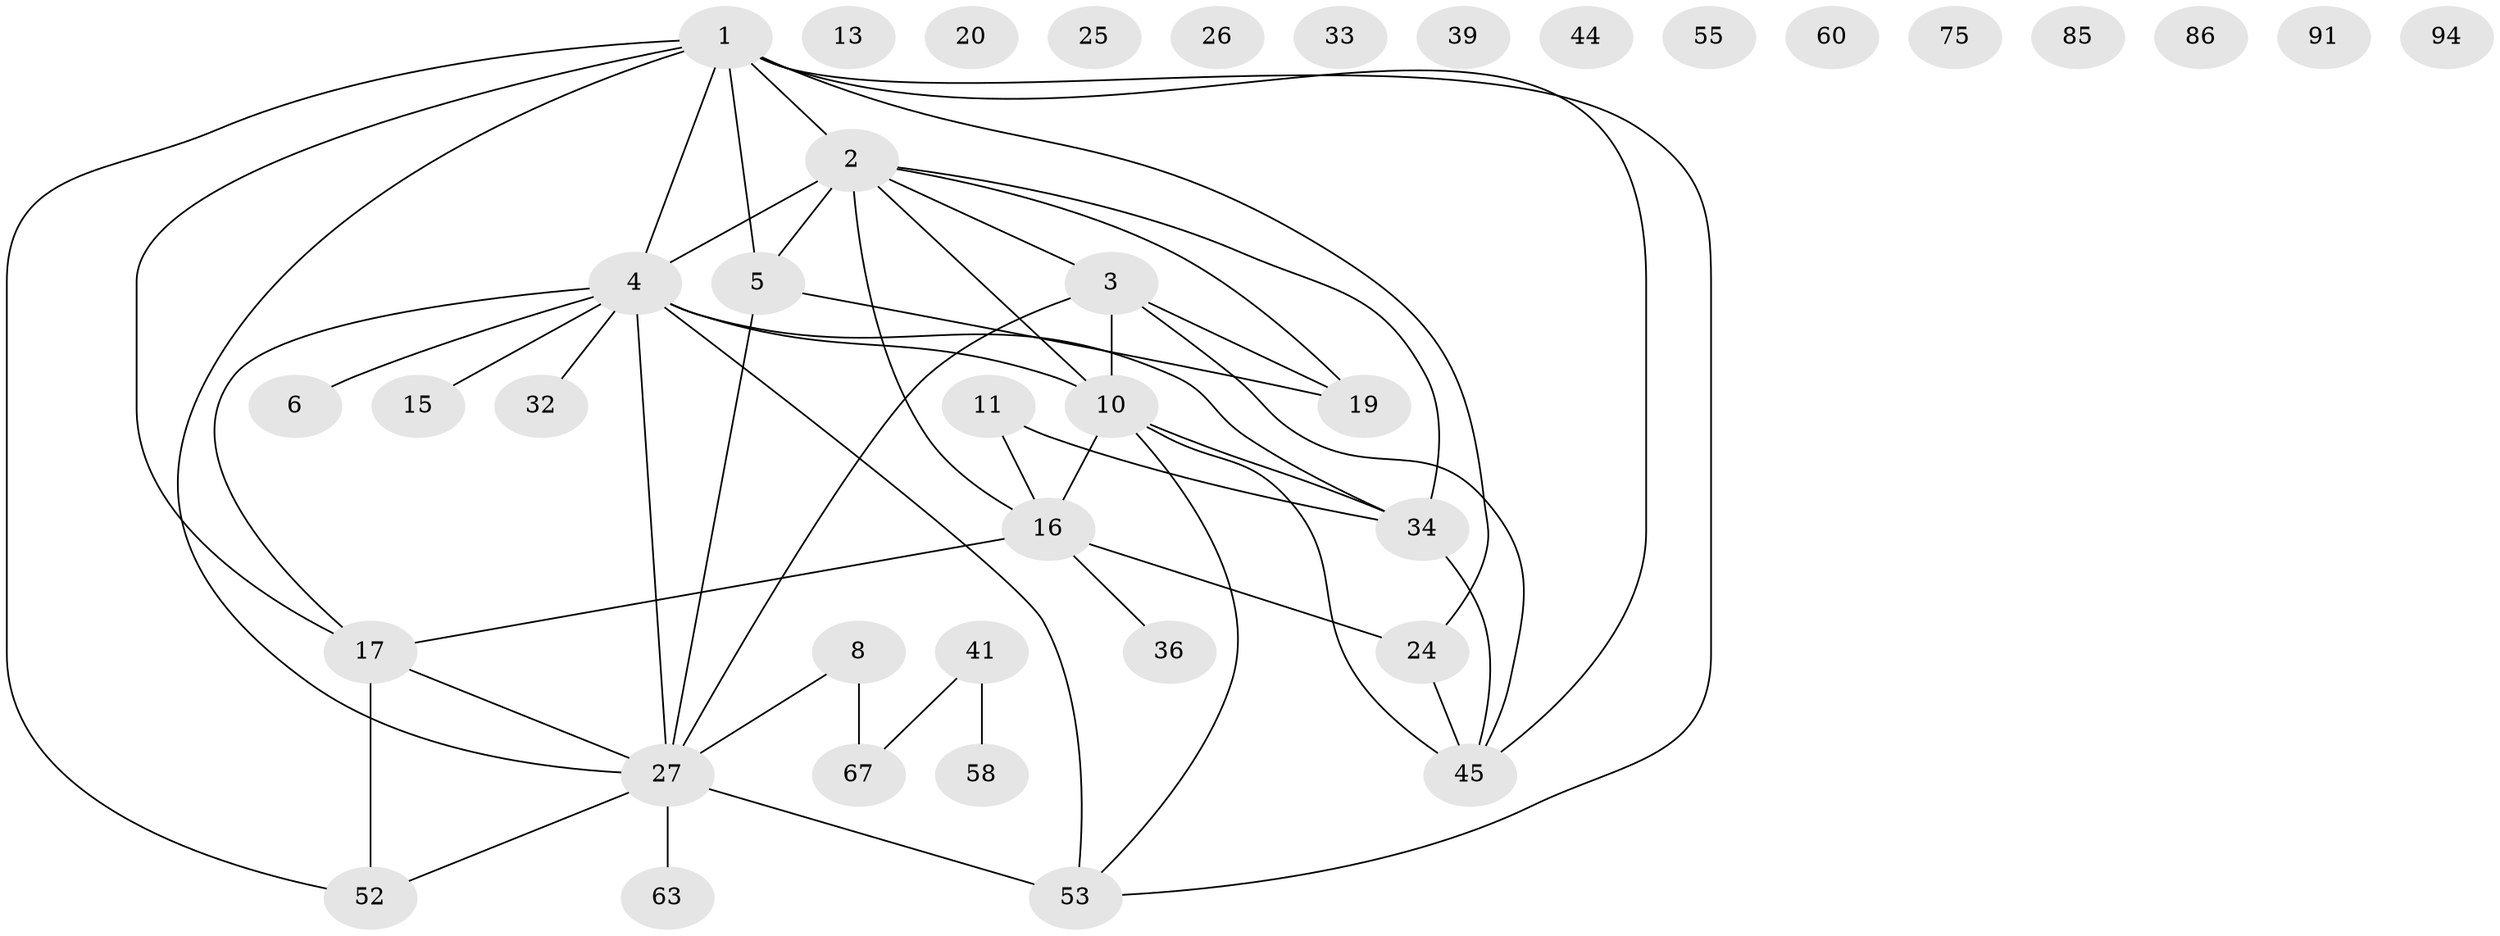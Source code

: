 // original degree distribution, {6: 0.031914893617021274, 3: 0.2127659574468085, 2: 0.2553191489361702, 1: 0.13829787234042554, 4: 0.10638297872340426, 0: 0.14893617021276595, 5: 0.0851063829787234, 7: 0.010638297872340425, 8: 0.010638297872340425}
// Generated by graph-tools (version 1.1) at 2025/16/03/04/25 18:16:31]
// undirected, 39 vertices, 50 edges
graph export_dot {
graph [start="1"]
  node [color=gray90,style=filled];
  1 [super="+65+51"];
  2 [super="+7+29"];
  3 [super="+59+12+14"];
  4 [super="+38+69+31+9"];
  5 [super="+42+37"];
  6 [super="+62"];
  8 [super="+56"];
  10 [super="+48+18"];
  11 [super="+28"];
  13;
  15;
  16 [super="+23+81"];
  17 [super="+21"];
  19;
  20;
  24 [super="+50+35"];
  25;
  26;
  27 [super="+54+80+30"];
  32;
  33;
  34 [super="+64"];
  36;
  39;
  41 [super="+77"];
  44;
  45 [super="+47"];
  52 [super="+78"];
  53 [super="+66+68"];
  55;
  58;
  60;
  63 [super="+92"];
  67 [super="+73"];
  75;
  85;
  86;
  91;
  94;
  1 -- 53;
  1 -- 45;
  1 -- 4 [weight=3];
  1 -- 17;
  1 -- 52;
  1 -- 27;
  1 -- 5 [weight=2];
  1 -- 24;
  1 -- 2;
  2 -- 4 [weight=2];
  2 -- 3;
  2 -- 5;
  2 -- 34;
  2 -- 16;
  2 -- 19;
  2 -- 10;
  3 -- 27 [weight=2];
  3 -- 19;
  3 -- 45;
  3 -- 10 [weight=2];
  4 -- 15;
  4 -- 53;
  4 -- 17;
  4 -- 6;
  4 -- 32;
  4 -- 27 [weight=3];
  4 -- 10 [weight=2];
  4 -- 34;
  5 -- 19;
  5 -- 27;
  8 -- 67;
  8 -- 27;
  10 -- 45 [weight=2];
  10 -- 53;
  10 -- 16;
  10 -- 34;
  11 -- 16;
  11 -- 34;
  16 -- 36;
  16 -- 24;
  16 -- 17;
  17 -- 52;
  17 -- 27;
  24 -- 45;
  27 -- 52;
  27 -- 53 [weight=2];
  27 -- 63;
  34 -- 45;
  41 -- 58;
  41 -- 67;
}
